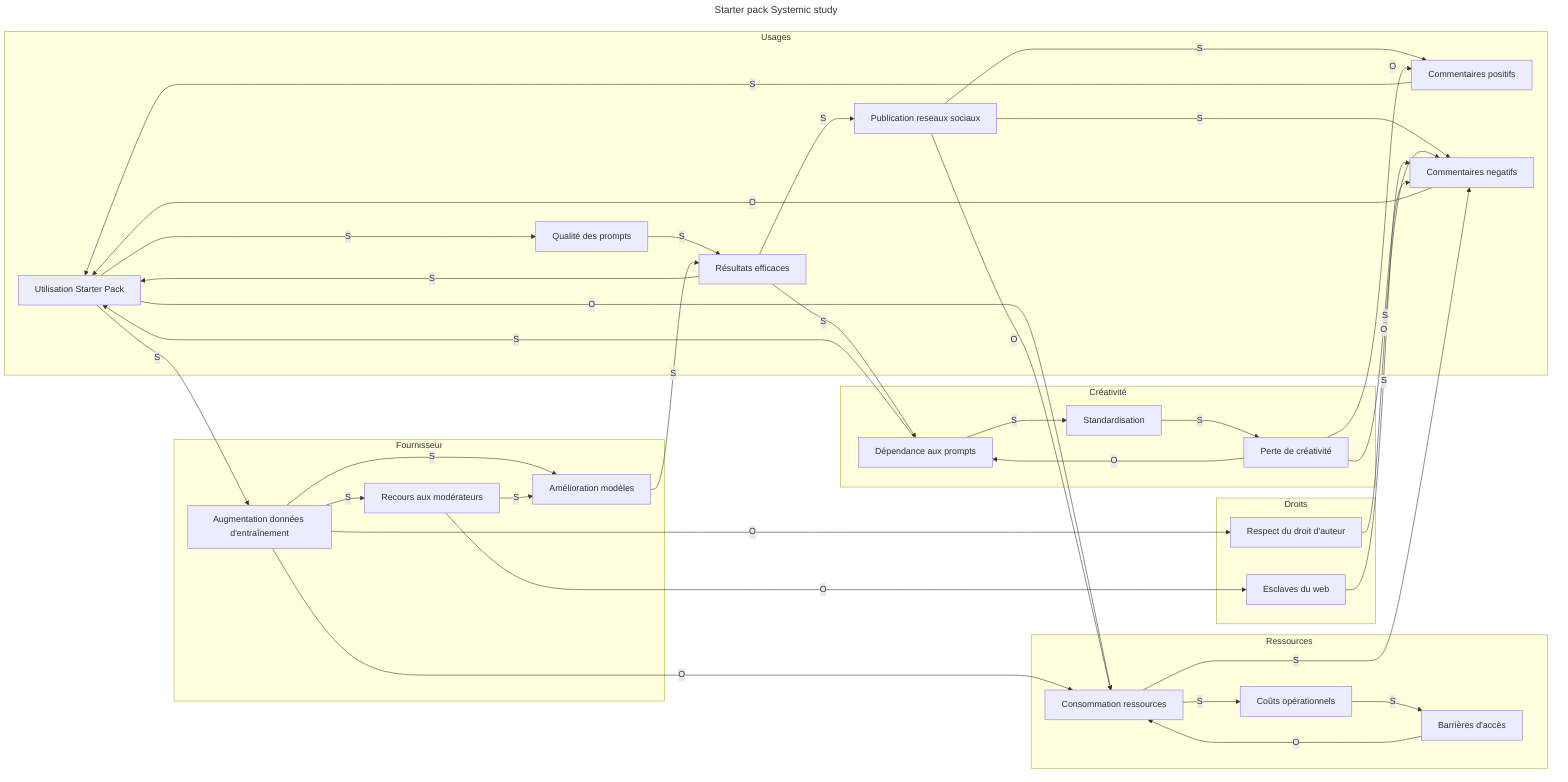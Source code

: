 ---
title: Starter pack Systemic study
---
graph LR
    subgraph "Usages"
        A1["Utilisation Starter Pack"] -- S --> B1["Qualité des prompts"]
        B1 -- S --> C1["Résultats efficaces"]
        C1 -- S --> A1
        L1["Publication reseaux sociaux"]
        L1 -- S --> M1["Commentaires positifs"]
        L1 -- S --> M2["Commentaires negatifs"]

    end

	  subgraph "Fournisseur"
        J1["Augmentation données d'entraînement"]
        J1 -- S --> K1["Amélioration modèles"]
        J1 -- S --> O1["Recours aux modérateurs"] 
        O1 -- S --> K1
    end


    subgraph "Créativité"
        D1["Dépendance aux prompts"] -- S --> E1["Standardisation"]
        E1 -- S --> F1["Perte de créativité"]
        F1 -- O --> D1
    end

    subgraph "Ressources"
        G1["Consommation ressources"] -- S --> H1["Coûts opérationnels"]
        H1 -- S --> I1["Barrières d'accès"]
        I1 -- O --> G1
    end
   
	 subgraph "Droits"
        N1["Respect du droit d'auteur"] 
        P1["Esclaves du web"] 
    end

    %% Connexions inter-systèmes
    A1 -- O --> G1
    A1 -- S --> J1
		C1 -- S --> D1
		K1 -- S --> C1
    J1 -- O --> G1
    C1 -- S --> L1
    M1 -- S --> A1
    M2 -- O --> A1
    D1 -- S --> A1
		L1 -- O --> G1
    J1 -- O --> N1
    O1 -- O --> P1
    N1 -- S --> M2
    P1 -- S --> M2
    G1 -- S --> M2
    F1 -- O --> M2
    F1 -- O --> M1
    %% S = Boucle de renforcement (positive)
    %% O = Boucle d'équilibrage (négative)